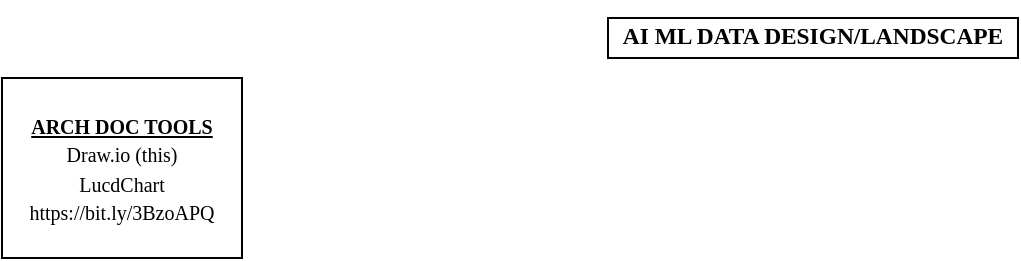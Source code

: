 <mxfile version="16.6.1" type="github" pages="2">
  <diagram id="a2a4jb19CR6dUdZn-9Eb" name="Tools, Flow">
    <mxGraphModel dx="782" dy="1528" grid="1" gridSize="10" guides="1" tooltips="1" connect="1" arrows="1" fold="1" page="1" pageScale="1" pageWidth="850" pageHeight="1100" math="0" shadow="0">
      <root>
        <mxCell id="0" />
        <mxCell id="1" parent="0" />
        <mxCell id="i0Whe7Mssrt0_K8Z1QNL-1" value="&lt;font style=&quot;font-size: 10px&quot;&gt;&lt;font face=&quot;Tahoma&quot;&gt;&lt;b&gt;&lt;u&gt;ARCH DOC TOOLS&lt;/u&gt;&lt;/b&gt;&lt;br&gt;&lt;/font&gt;&lt;span style=&quot;font-family: &amp;#34;tahoma&amp;#34;&quot;&gt;Draw.io (this)&lt;/span&gt;&lt;br&gt;&lt;span style=&quot;font-family: &amp;#34;tahoma&amp;#34;&quot;&gt;LucdChart&lt;/span&gt;&lt;br&gt;&lt;span style=&quot;font-family: &amp;#34;tahoma&amp;#34;&quot;&gt;https://bit.ly/3BzoAPQ&lt;/span&gt;&lt;/font&gt;" style="rounded=0;whiteSpace=wrap;html=1;" parent="1" vertex="1">
          <mxGeometry x="20" y="-1050" width="120" height="90" as="geometry" />
        </mxCell>
        <mxCell id="i0Whe7Mssrt0_K8Z1QNL-2" value="&lt;h3&gt;&lt;b&gt;AI ML DATA DESIGN/LANDSCAPE&lt;/b&gt;&lt;/h3&gt;" style="rounded=0;whiteSpace=wrap;html=1;fontFamily=Tahoma;fontSize=10;" parent="1" vertex="1">
          <mxGeometry x="323" y="-1080" width="205" height="20" as="geometry" />
        </mxCell>
      </root>
    </mxGraphModel>
  </diagram>
  <diagram id="4wZ8OSLDiBIdzukbMKty" name="Job Roles">
    <mxGraphModel dx="869" dy="476" grid="1" gridSize="10" guides="1" tooltips="1" connect="1" arrows="1" fold="1" page="1" pageScale="1" pageWidth="850" pageHeight="1100" math="0" shadow="0">
      <root>
        <mxCell id="dsliJA69AC2y1WkUm3Z2-0" />
        <mxCell id="dsliJA69AC2y1WkUm3Z2-1" parent="dsliJA69AC2y1WkUm3Z2-0" />
        <mxCell id="dsliJA69AC2y1WkUm3Z2-2" value="&lt;b&gt;&lt;u&gt;Data Engineer&lt;/u&gt;&lt;/b&gt;&lt;br&gt;Prepares and Maintain Infra" style="rounded=0;whiteSpace=wrap;html=1;" vertex="1" parent="dsliJA69AC2y1WkUm3Z2-1">
          <mxGeometry x="20" y="80" width="120" height="60" as="geometry" />
        </mxCell>
        <mxCell id="dsliJA69AC2y1WkUm3Z2-3" value="Data Analyst&lt;br&gt;Uses data to answer questions and solve problems" style="rounded=0;whiteSpace=wrap;html=1;" vertex="1" parent="dsliJA69AC2y1WkUm3Z2-1">
          <mxGeometry x="280" y="80" width="120" height="60" as="geometry" />
        </mxCell>
        <mxCell id="dsliJA69AC2y1WkUm3Z2-4" value="Analytics Engineer" style="rounded=0;whiteSpace=wrap;html=1;" vertex="1" parent="dsliJA69AC2y1WkUm3Z2-1">
          <mxGeometry x="150" y="80" width="120" height="60" as="geometry" />
        </mxCell>
        <mxCell id="dsliJA69AC2y1WkUm3Z2-5" value="&lt;h2&gt;Data Team&lt;/h2&gt;" style="rounded=0;whiteSpace=wrap;html=1;" vertex="1" parent="dsliJA69AC2y1WkUm3Z2-1">
          <mxGeometry x="20" y="40" width="380" height="30" as="geometry" />
        </mxCell>
        <mxCell id="o7gh7QCMs30_Cbfeihpv-0" value="Credits: &lt;a href=&quot;https://bit.ly/3oXoSuL&quot;&gt;Data Engineering Zoom Camp&lt;/a&gt;" style="rounded=0;whiteSpace=wrap;html=1;" vertex="1" parent="dsliJA69AC2y1WkUm3Z2-1">
          <mxGeometry x="20" y="150" width="260" height="20" as="geometry" />
        </mxCell>
      </root>
    </mxGraphModel>
  </diagram>
</mxfile>
